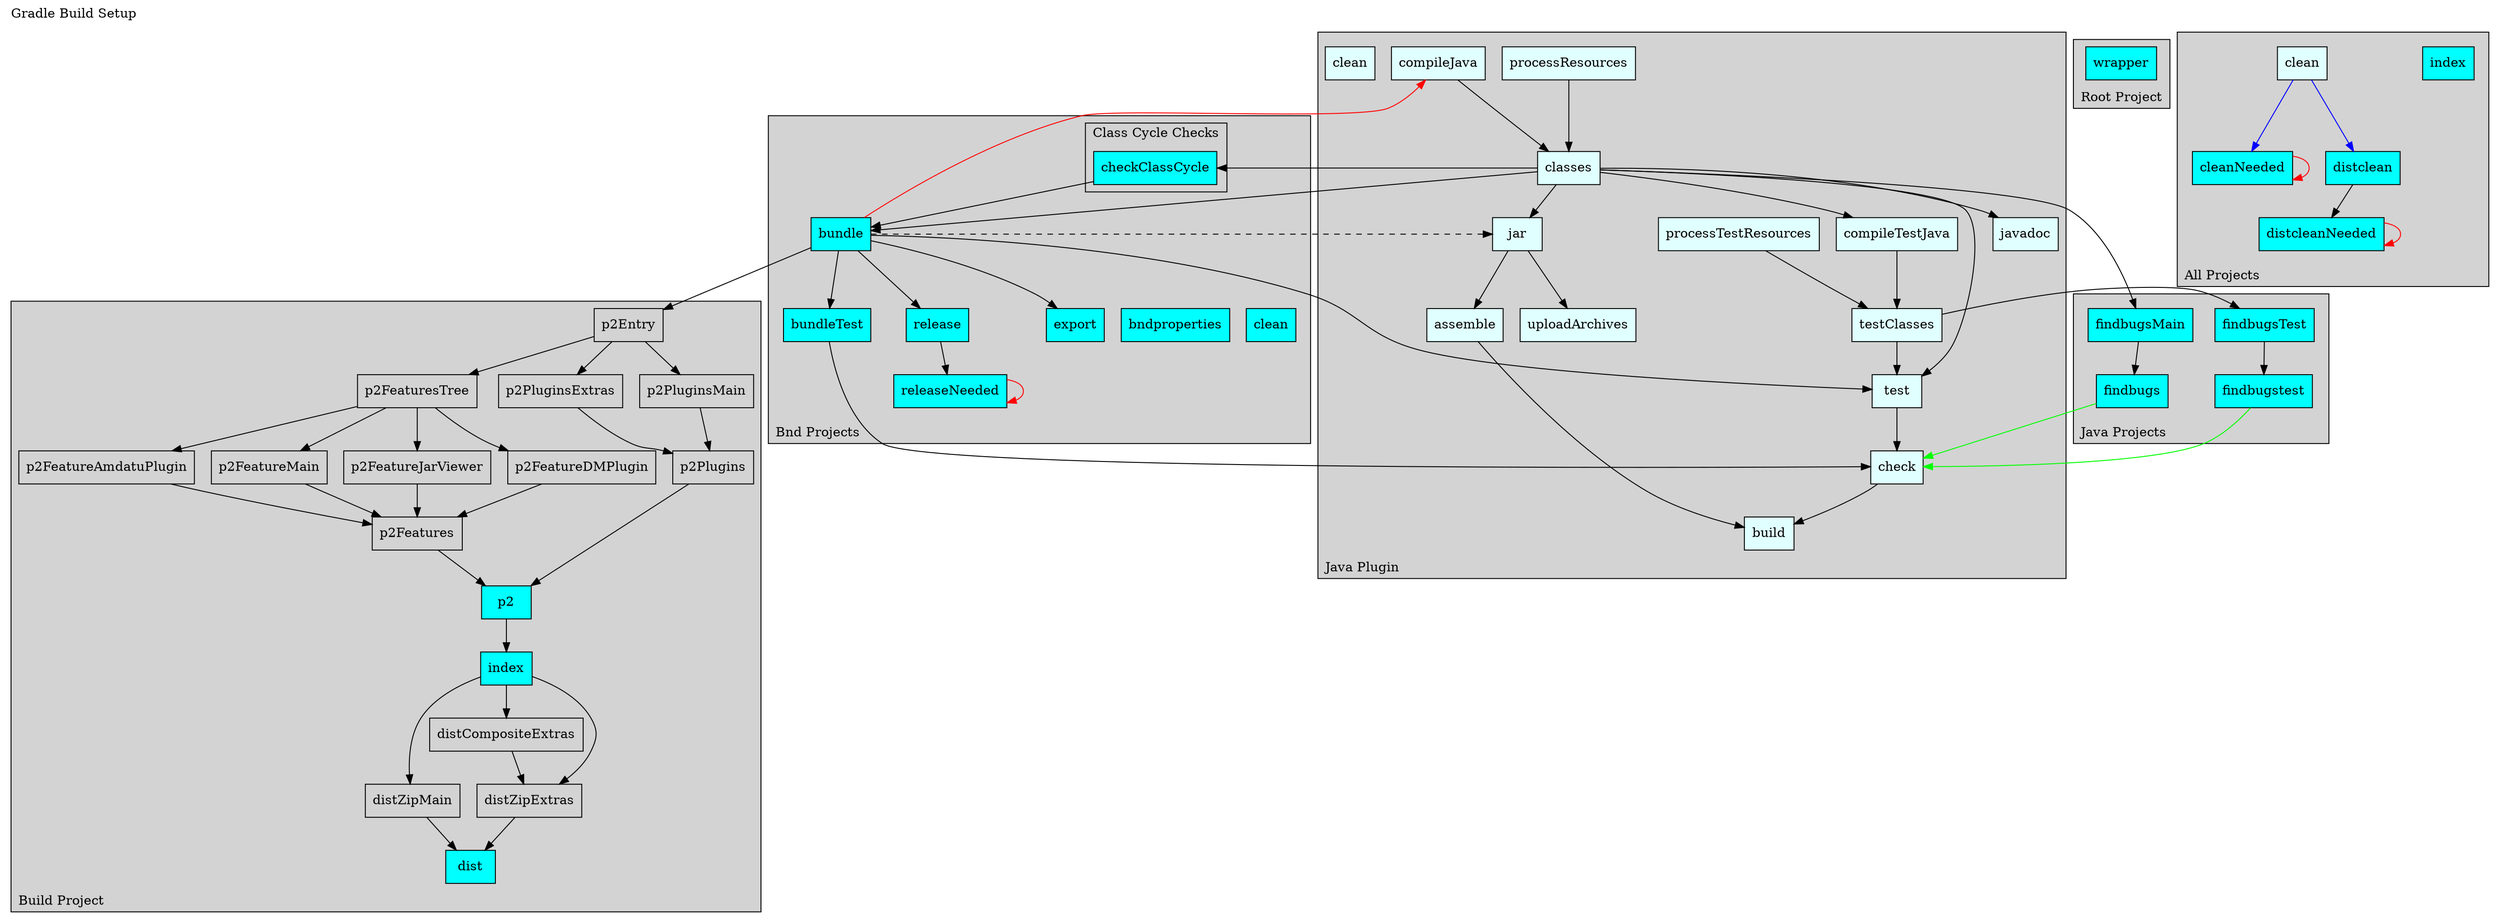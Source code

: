 digraph GradleSetup {
  label="Gradle Build Setup"
  labelloc=t
  labeljust=l

  subgraph cluster1 {
    label="Java Plugin";
    labelloc=b
    labeljust=l
    style=filled;
    fillcolor=lightgrey;
    color=black;

    subgraph cluster11 {
      label="";
      style=invis;
      compileJava          [shape=box, style=filled, fillcolor=lightcyan, label="compileJava"         ]
      processResources     [shape=box, style=filled, fillcolor=lightcyan, label="processResources"    ]
      classes              [shape=box, style=filled, fillcolor=lightcyan, label="classes"             ]
      jar                  [shape=box, style=filled, fillcolor=lightcyan, label="jar"                 ]
    }

    subgraph cluster12 {
      label="";
      style=invis;
      compileTestJava      [shape=box, style=filled, fillcolor=lightcyan, label="compileTestJava"     ]
      processTestResources [shape=box, style=filled, fillcolor=lightcyan, label="processTestResources"]
      testClasses          [shape=box, style=filled, fillcolor=lightcyan, label="testClasses"         ]
      test                 [shape=box, style=filled, fillcolor=lightcyan, label="test"                ]
      check                [shape=box, style=filled, fillcolor=lightcyan, label="check"               ]
    }

    subgraph cluster13 {
      label="";
      style=invis;
      uploadArchives       [shape=box, style=filled, fillcolor=lightcyan, label="uploadArchives"      ]
      assemble             [shape=box, style=filled, fillcolor=lightcyan, label="assemble"            ]
    }

    build                  [shape=box, style=filled, fillcolor=lightcyan, label="build"               ]
    javadoc                [shape=box, style=filled, fillcolor=lightcyan, label="javadoc"             ]
    cleanJava              [shape=box, style=filled, fillcolor=lightcyan, label="clean"               ]

    compileJava            -> classes
    processResources       -> classes
    classes                -> javadoc
    classes                -> test
    classes                -> compileTestJava
    classes                -> jar
    compileTestJava        -> testClasses
    processTestResources   -> testClasses
    jar                    -> uploadArchives
    jar                    -> assemble
    testClasses            -> test
    assemble               -> build
    test                   -> check
    check                  -> build
  }


  subgraph cluster2 {
    label="Bnd Projects";
    labelloc=b
    labeljust=l
    style=filled;
    fillcolor=lightgrey;
    color=black;

    subgraph cluster21 {
      label="";
      style=invis;
      bundle               [shape=box, style=filled, fillcolor=cyan     , label="bundle"              ]
      bundleTest           [shape=box, style=filled, fillcolor=cyan     , label="bundleTest"          ]
    }

    subgraph cluster22 {
      label="";
      style=invis;
      release              [shape=box, style=filled, fillcolor=cyan     , label="release"             ]
      releaseNeeded        [shape=box, style=filled, fillcolor=cyan     , label="releaseNeeded"       ]
    }

    subgraph cluster23 {
      label="";
      style=invis;
      cleanBnd             [shape=box, style=filled, fillcolor=cyan     , label="clean"               ]
      bndproperties        [shape=box, style=filled, fillcolor=cyan     , label="bndproperties"       ]
      export               [shape=box, style=filled, fillcolor=cyan     , label="export"              ]
    }

  subgraph cluster100 {
    label="Class Cycle Checks";
    labelloc=t
    labeljust=l
    style=filled;
    fillcolor=lightgrey;
    color=black;

    checkClassCycle        [shape=box, style=filled, fillcolor=cyan     , label="checkClassCycle"     ]

    classes                -> checkClassCycle
    checkClassCycle        -> bundle
  }

    classes                -> bundle
    bundle                 -> compileJava        [color=red   ]
    bundle                 -> jar                [style=dashed]
    bundle                 -> bundleTest
    bundle                 -> test
    bundle                 -> release
    bundle                 -> export
    bundleTest             -> check
    release                -> releaseNeeded
    releaseNeeded          -> releaseNeeded      [color=red   ]
  }


  subgraph cluster3 {
    label="Root Project";
    labelloc=b
    labeljust=l
    style=filled;
    fillcolor=lightgrey;
    color=black;

    wrapper                [shape=box, style=filled, fillcolor=cyan     , label="wrapper"             ]
  }


  subgraph cluster4 {
    label="Java Projects";
    labelloc=b
    labeljust=l
    style=filled;
    fillcolor=lightgrey;
    color=black;

    subgraph cluster41 {
      label="";
      style=invis;
      findbugstest         [shape=box, style=filled, fillcolor=cyan     , label="findbugstest"        ]
      findbugsTest         [shape=box, style=filled, fillcolor=cyan     , label="findbugsTest"        ]
    }

    subgraph cluster42 {
      label="";
      style=invis;
      findbugs             [shape=box, style=filled, fillcolor=cyan     , label="findbugs"            ]
      findbugsMain         [shape=box, style=filled, fillcolor=cyan     , label="findbugsMain"        ]
    }

    classes                -> findbugsMain
    testClasses            -> findbugsTest
    findbugsMain           -> findbugs
    findbugsTest           -> findbugstest
    findbugs               -> check              [color=green ]
    findbugstest           -> check              [color=green ]
  }


  subgraph cluster5 {
    label="All Projects";
    labelloc=b
    labeljust=l
    style=filled;
    fillcolor=lightgrey;
    color=black;

    subgraph cluster21 {
      label="";
      style=invis;
      index                [shape=box, style=filled, fillcolor=cyan     , label="index"               ]
    }

    subgraph cluster22 {
      label="";
      style=invis;
      clean                [shape=box, style=filled, fillcolor=lightcyan, label="clean"               ]
      cleanNeeded          [shape=box, style=filled, fillcolor=cyan     , label="cleanNeeded"         ]
      distclean            [shape=box, style=filled, fillcolor=cyan     , label="distclean"           ]
      distcleanNeeded      [shape=box, style=filled, fillcolor=cyan     , label="distcleanNeeded"     ]
    }

    clean                  -> cleanNeeded        [color=blue  ]
    cleanNeeded            -> cleanNeeded        [color=red   ]
    clean                  -> distclean          [color=blue  ]
    distclean              -> distcleanNeeded
    distcleanNeeded        -> distcleanNeeded    [color=red   ]
  }

  subgraph cluster7 {
    label="Build Project";
    labelloc=b
    labeljust=l
    style=filled;
    fillcolor=lightgrey;
    color=black;

    p2Entry                [shape=box, style=filled , fillcolor=none     , label="p2Entry"              ]

    p2FeaturesTree         [shape=box, style=filled, fillcolor=none      , label="p2FeaturesTree"       ]
    p2FeatureMain          [shape=box, style=filled, fillcolor=none      , label="p2FeatureMain"        ]
    p2FeatureJarViewer     [shape=box, style=filled, fillcolor=none      , label="p2FeatureJarViewer"   ]
    p2FeatureDMPlugin      [shape=box, style=filled, fillcolor=none      , label="p2FeatureDMPlugin"    ]
    p2FeatureAmdatuPlugin  [shape=box, style=filled, fillcolor=none      , label="p2FeatureAmdatuPlugin"]
    p2Features             [shape=box, style=filled, fillcolor=none      , label="p2Features"           ]

    p2PluginsMain          [shape=box, style=filled, fillcolor=none      , label="p2PluginsMain"        ]
    p2PluginsExtras        [shape=box, style=filled, fillcolor=none      , label="p2PluginsExtras"      ]
    p2Plugins              [shape=box, style=filled, fillcolor=none      , label="p2Plugins"            ]

    p2                     [shape=box, style=filled, fillcolor=cyan      , label="p2"                   ]

    indexBuild             [shape=box, style=filled, fillcolor=cyan      , label="index"                ]

    distZipMain            [shape=box, style=filled, fillcolor=none      , label="distZipMain"          ]
    distCompositeExtras    [shape=box, style=filled, fillcolor=none      , label="distCompositeExtras"  ]
    distZipExtras          [shape=box, style=filled, fillcolor=none      , label="distZipExtras"        ]
    dist                   [shape=box, style=filled, fillcolor=cyan      , label="dist"                 ]

    bundle                 -> p2Entry

    p2Entry                -> p2FeaturesTree
    p2FeaturesTree         -> p2FeatureMain
    p2FeaturesTree         -> p2FeatureJarViewer
    p2FeaturesTree         -> p2FeatureDMPlugin
    p2FeaturesTree         -> p2FeatureAmdatuPlugin
    p2FeatureMain          -> p2Features
    p2FeatureJarViewer     -> p2Features
    p2FeatureDMPlugin      -> p2Features
    p2FeatureAmdatuPlugin  -> p2Features

    p2Entry                -> p2PluginsMain
    p2Entry                -> p2PluginsExtras
    p2PluginsMain          -> p2Plugins
    p2PluginsExtras        -> p2Plugins

    p2Features             -> p2
    p2Plugins              -> p2

    p2                     -> indexBuild

    indexBuild             -> distZipMain
    indexBuild             -> distCompositeExtras
    indexBuild             -> distZipExtras
    distCompositeExtras    -> distZipExtras
    distZipMain            -> dist
    distZipExtras          -> dist
  }
}
